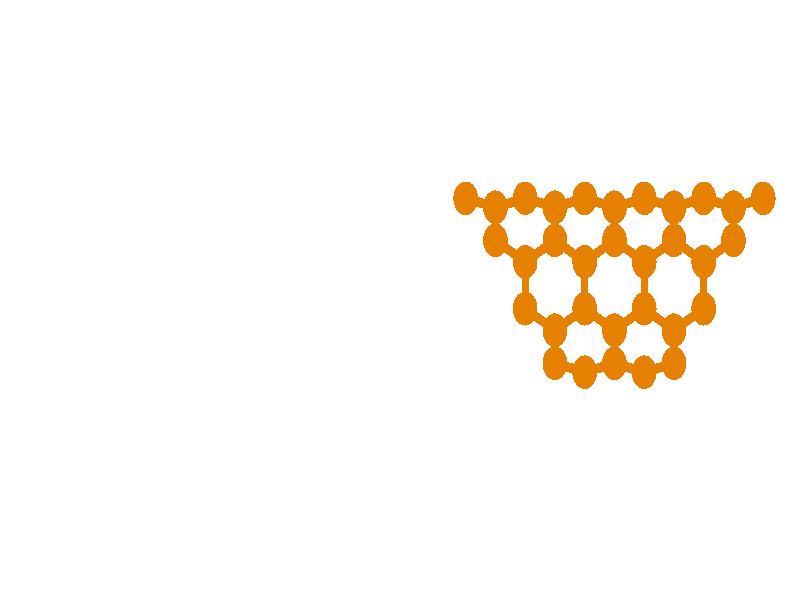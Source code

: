 // 
// Molecular graphics export from VMD 1.9.1
// http://www.ks.uiuc.edu/Research/vmd/
// Requires POV-Ray 3.5 or later
// 
// POV 3.x input script : E:/Users/Kevin Reiter/Documents/GitHub/promotion/daten/nanotori/a3.pov 
// try povray +W1920 +H1057 -IE:/Users/Kevin Reiter/Documents/GitHub/promotion/daten/nanotori/a3.pov -OE:/Users/Kevin Reiter/Documents/GitHub/promotion/daten/nanotori/a3.pov.tga +P +X +A +FT +C
#if (version < 3.5) 
#error "VMD POV3DisplayDevice has been compiled for POV-Ray 3.5 or above.\nPlease upgrade POV-Ray or recompile VMD."
#end 
#declare VMD_clip_on=array[3] {0, 0, 0};
#declare VMD_clip=array[3];
#declare VMD_scaledclip=array[3];
#declare VMD_line_width=0.0020;
#macro VMDC ( C1 )
  texture { pigment { rgbt C1 }}
#end
#macro VMD_point (P1, R1, C1)
  #local T = texture { finish { ambient 1.0 diffuse 0.0 phong 0.0 specular 0.0 } pigment { C1 } }
  #if(VMD_clip_on[2])
  intersection {
    sphere {P1, R1 texture {T} #if(VMD_clip_on[1]) clipped_by {VMD_clip[1]} #end no_shadow}
    VMD_clip[2]
  }
  #else
  sphere {P1, R1 texture {T} #if(VMD_clip_on[1]) clipped_by {VMD_clip[1]} #end no_shadow}
  #end
#end
#macro VMD_line (P1, P2, C1)
  #local T = texture { finish { ambient 1.0 diffuse 0.0 phong 0.0 specular 0.0 } pigment { C1 } }
  #if(VMD_clip_on[2])
  intersection {
    cylinder {P1, P2, VMD_line_width texture {T} #if(VMD_clip_on[1]) clipped_by {VMD_clip[1]} #end no_shadow}
    VMD_clip[2]
  }
  #else
  cylinder {P1, P2, VMD_line_width texture {T} #if(VMD_clip_on[1]) clipped_by {VMD_clip[1]} #end no_shadow}
  #end
#end
#macro VMD_sphere (P1, R1, C1)
  #local T = texture { pigment { C1 } }
  #if(VMD_clip_on[2])
  intersection {
    sphere {P1, R1 texture {T} #if(VMD_clip_on[1]) clipped_by {VMD_clip[1]} #end no_shadow}
    VMD_clip[2]
  }
  #else
  sphere {P1, R1 texture {T} #if(VMD_clip_on[1]) clipped_by {VMD_clip[1]} #end no_shadow}
  #end
#end
#macro VMD_cylinder (P1, P2, R1, C1, O1)
  #local T = texture { pigment { C1 } }
  #if(VMD_clip_on[2])
  intersection {
    cylinder {P1, P2, R1 #if(O1) open #end texture {T} #if(VMD_clip_on[1]) clipped_by {VMD_clip[1]} #end no_shadow}
    VMD_clip[2]
  }
  #else
  cylinder {P1, P2, R1 #if(O1) open #end texture {T} #if(VMD_clip_on[1]) clipped_by {VMD_clip[1]} #end no_shadow}
  #end
#end
#macro VMD_cone (P1, P2, R1, C1)
  #local T = texture { pigment { C1 } }
  #if(VMD_clip_on[2])
  intersection {
    cone {P1, R1, P2, VMD_line_width texture {T} #if(VMD_clip_on[1]) clipped_by {VMD_clip[1]} #end no_shadow}
    VMD_clip[2]
  }
  #else
  cone {P1, R1, P2, VMD_line_width texture {T} #if(VMD_clip_on[1]) clipped_by {VMD_clip[1]} #end no_shadow}
  #end
#end
#macro VMD_triangle (P1, P2, P3, N1, N2, N3, C1)
  #local T = texture { pigment { C1 } }
  smooth_triangle {P1, N1, P2, N2, P3, N3 texture {T} #if(VMD_clip_on[1]) clipped_by {VMD_clip[1]} #end no_shadow}
#end
#macro VMD_tricolor (P1, P2, P3, N1, N2, N3, C1, C2, C3)
  #local NX = P2-P1;
  #local NY = P3-P1;
  #local NZ = vcross(NX, NY);
  #local T = texture { pigment {
    average pigment_map {
      [1 gradient x color_map {[0 rgb 0] [1 C2*3]}]
      [1 gradient y color_map {[0 rgb 0] [1 C3*3]}]
      [1 gradient z color_map {[0 rgb 0] [1 C1*3]}]
    }
    matrix <1.01,0,1,0,1.01,1,0,0,1,-.002,-.002,-1>
    matrix <NX.x,NX.y,NX.z,NY.x,NY.y,NY.z,NZ.x,NZ.y,NZ.z,P1.x,P1.y,P1.z>
  } }
  smooth_triangle {P1, N1, P2, N2, P3, N3 texture {T} #if(VMD_clip_on[1]) clipped_by {VMD_clip[1]} #end no_shadow}
#end
camera {
  orthographic
  location <0.0000, 0.0000, -2.0000>
  look_at <0.0000, 0.0000, 2.0000>
  up <0.0000, 3.0000, 0.0000>
  right <5.4494, 0.0000, 0.0000>
}
light_source { 
  <-0.1000, 0.1000, -1.0000> 
  color rgb<1.000, 1.000, 1.000> 
  parallel 
  point_at <0.0, 0.0, 0.0> 
}
light_source { 
  <1.0000, 2.0000, -0.5000> 
  color rgb<1.000, 1.000, 1.000> 
  parallel 
  point_at <0.0, 0.0, 0.0> 
}
background {
  color rgb<1.000, 1.000, 1.000>
}
#default { texture {
 finish { ambient 0.000 diffuse 0.650 phong 0.1 phong_size 40.000 specular 0.500 }
} }
#declare VMD_line_width=0.0020;
// MoleculeID: 12 ReprID: 0 Beginning CPK
// MoleculeID: 12 ReprID: 0 Beginning VDW
VMD_sphere(<0.4473,0.5085,0.1166>,0.0839,rgbt<0.900,0.500,0.000,0.000>)
VMD_sphere(<0.4473,0.5083,-0.1173>,0.0839,rgbt<0.900,0.500,0.000,0.000>)
VMD_sphere(<0.6500,0.2987,0.3900>,0.0839,rgbt<0.900,0.500,0.000,0.000>)
VMD_sphere(<0.6500,0.4639,0.2244>,0.0839,rgbt<0.900,0.500,0.000,0.000>)
VMD_sphere(<0.8527,0.5085,0.1166>,0.0839,rgbt<0.900,0.500,0.000,0.000>)
VMD_sphere(<0.8527,0.5083,-0.1173>,0.0839,rgbt<0.900,0.500,0.000,0.000>)
VMD_sphere(<0.6500,0.4635,-0.2251>,0.0839,rgbt<0.900,0.500,0.000,0.000>)
VMD_sphere(<0.6500,0.2980,-0.3903>,0.0839,rgbt<0.900,0.500,0.000,0.000>)
VMD_sphere(<0.8527,0.1901,-0.4348>,0.0839,rgbt<0.900,0.500,0.000,0.000>)
VMD_sphere(<0.8527,-0.0437,-0.4346>,0.0839,rgbt<0.900,0.500,0.000,0.000>)
VMD_sphere(<0.8527,-0.0429,0.4349>,0.0839,rgbt<0.900,0.500,0.000,0.000>)
VMD_sphere(<0.8527,0.1910,0.4347>,0.0839,rgbt<0.900,0.500,0.000,0.000>)
VMD_sphere(<1.0554,0.2987,0.3900>,0.0839,rgbt<0.900,0.500,0.000,0.000>)
VMD_sphere(<1.0554,0.4639,0.2244>,0.0839,rgbt<0.900,0.500,0.000,0.000>)
VMD_sphere(<1.2581,0.5085,0.1166>,0.0839,rgbt<0.900,0.500,0.000,0.000>)
VMD_sphere(<1.2581,0.5083,-0.1173>,0.0839,rgbt<0.900,0.500,0.000,0.000>)
VMD_sphere(<1.0554,0.4635,-0.2251>,0.0839,rgbt<0.900,0.500,0.000,0.000>)
VMD_sphere(<1.0554,0.2980,-0.3903>,0.0839,rgbt<0.900,0.500,0.000,0.000>)
VMD_sphere(<1.2581,0.1901,-0.4348>,0.0839,rgbt<0.900,0.500,0.000,0.000>)
VMD_sphere(<1.2581,-0.0437,-0.4346>,0.0839,rgbt<0.900,0.500,0.000,0.000>)
VMD_sphere(<1.0554,-0.1515,-0.3899>,0.0839,rgbt<0.900,0.500,0.000,0.000>)
VMD_sphere(<1.0554,-0.3167,-0.2243>,0.0839,rgbt<0.900,0.500,0.000,0.000>)
VMD_sphere(<1.2581,-0.3613,-0.1165>,0.0839,rgbt<0.900,0.500,0.000,0.000>)
VMD_sphere(<1.2581,-0.3611,0.1174>,0.0839,rgbt<0.900,0.500,0.000,0.000>)
VMD_sphere(<1.0554,-0.3163,0.2252>,0.0839,rgbt<0.900,0.500,0.000,0.000>)
VMD_sphere(<1.0554,-0.1508,0.3904>,0.0839,rgbt<0.900,0.500,0.000,0.000>)
VMD_sphere(<1.2581,-0.0429,0.4349>,0.0839,rgbt<0.900,0.500,0.000,0.000>)
VMD_sphere(<1.2581,0.1910,0.4347>,0.0839,rgbt<0.900,0.500,0.000,0.000>)
VMD_sphere(<1.4607,0.2987,0.3900>,0.0839,rgbt<0.900,0.500,0.000,0.000>)
VMD_sphere(<1.4607,0.4639,0.2244>,0.0839,rgbt<0.900,0.500,0.000,0.000>)
VMD_sphere(<1.6634,0.5085,0.1166>,0.0839,rgbt<0.900,0.500,0.000,0.000>)
VMD_sphere(<1.6634,0.5083,-0.1173>,0.0839,rgbt<0.900,0.500,0.000,0.000>)
VMD_sphere(<1.4607,0.4635,-0.2251>,0.0839,rgbt<0.900,0.500,0.000,0.000>)
VMD_sphere(<1.4607,0.2980,-0.3903>,0.0839,rgbt<0.900,0.500,0.000,0.000>)
VMD_sphere(<1.6634,0.1901,-0.4348>,0.0839,rgbt<0.900,0.500,0.000,0.000>)
VMD_sphere(<1.6634,-0.0437,-0.4346>,0.0839,rgbt<0.900,0.500,0.000,0.000>)
VMD_sphere(<1.4607,-0.1515,-0.3899>,0.0839,rgbt<0.900,0.500,0.000,0.000>)
VMD_sphere(<1.4607,-0.3167,-0.2243>,0.0839,rgbt<0.900,0.500,0.000,0.000>)
VMD_sphere(<1.6634,-0.3613,-0.1165>,0.0839,rgbt<0.900,0.500,0.000,0.000>)
VMD_sphere(<1.6634,-0.3611,0.1174>,0.0839,rgbt<0.900,0.500,0.000,0.000>)
VMD_sphere(<1.4607,-0.3163,0.2252>,0.0839,rgbt<0.900,0.500,0.000,0.000>)
VMD_sphere(<1.4607,-0.1508,0.3904>,0.0839,rgbt<0.900,0.500,0.000,0.000>)
VMD_sphere(<1.6634,-0.0429,0.4349>,0.0839,rgbt<0.900,0.500,0.000,0.000>)
VMD_sphere(<1.6634,0.1910,0.4347>,0.0839,rgbt<0.900,0.500,0.000,0.000>)
VMD_sphere(<1.8661,0.2987,0.3900>,0.0839,rgbt<0.900,0.500,0.000,0.000>)
VMD_sphere(<1.8661,0.4639,0.2244>,0.0839,rgbt<0.900,0.500,0.000,0.000>)
VMD_sphere(<2.0688,0.5085,0.1166>,0.0839,rgbt<0.900,0.500,0.000,0.000>)
VMD_sphere(<2.0688,0.5083,-0.1173>,0.0839,rgbt<0.900,0.500,0.000,0.000>)
VMD_sphere(<1.8661,0.4635,-0.2251>,0.0839,rgbt<0.900,0.500,0.000,0.000>)
VMD_sphere(<1.8661,0.2980,-0.3903>,0.0839,rgbt<0.900,0.500,0.000,0.000>)
VMD_sphere(<2.0688,0.1901,-0.4348>,0.0839,rgbt<0.900,0.500,0.000,0.000>)
VMD_sphere(<2.0688,-0.0437,-0.4346>,0.0839,rgbt<0.900,0.500,0.000,0.000>)
VMD_sphere(<1.8661,-0.1515,-0.3899>,0.0839,rgbt<0.900,0.500,0.000,0.000>)
VMD_sphere(<1.8661,-0.3167,-0.2243>,0.0839,rgbt<0.900,0.500,0.000,0.000>)
VMD_sphere(<1.8661,-0.3163,0.2252>,0.0839,rgbt<0.900,0.500,0.000,0.000>)
VMD_sphere(<1.8661,-0.1508,0.3904>,0.0839,rgbt<0.900,0.500,0.000,0.000>)
VMD_sphere(<2.0688,-0.0429,0.4349>,0.0839,rgbt<0.900,0.500,0.000,0.000>)
VMD_sphere(<2.0688,0.1910,0.4347>,0.0839,rgbt<0.900,0.500,0.000,0.000>)
VMD_sphere(<2.2715,0.2987,0.3900>,0.0839,rgbt<0.900,0.500,0.000,0.000>)
VMD_sphere(<2.2715,0.4639,0.2244>,0.0839,rgbt<0.900,0.500,0.000,0.000>)
VMD_sphere(<2.4742,0.5085,0.1166>,0.0839,rgbt<0.900,0.500,0.000,0.000>)
VMD_sphere(<2.4742,0.5083,-0.1173>,0.0839,rgbt<0.900,0.500,0.000,0.000>)
VMD_sphere(<2.2715,0.4635,-0.2251>,0.0839,rgbt<0.900,0.500,0.000,0.000>)
VMD_sphere(<2.2715,0.2980,-0.3903>,0.0839,rgbt<0.900,0.500,0.000,0.000>)
VMD_cylinder(<0.447315,0.508501,0.116572>,<0.447315,0.508391,-0.000366411>0.0247,rgbt<0.900,0.500,0.000,0.000>,1)
VMD_cylinder(<0.447315,0.508501,0.116572>,<0.548658,0.486224,0.170497>0.0247,rgbt<0.900,0.500,0.000,0.000>,1)
VMD_cylinder(<0.447315,0.508281,-0.117305>,<0.548658,0.485902,-0.171188>0.0247,rgbt<0.900,0.500,0.000,0.000>,1)
VMD_cylinder(<0.447315,0.508281,-0.117305>,<0.447315,0.508391,-0.000366411>0.0247,rgbt<0.900,0.500,0.000,0.000>,1)
VMD_cylinder(<0.65,0.298727,0.389955>,<0.65,0.381337,0.307189>0.0247,rgbt<0.900,0.500,0.000,0.000>,1)
VMD_cylinder(<0.65,0.298727,0.389955>,<0.751343,0.244844,0.412333>0.0247,rgbt<0.900,0.500,0.000,0.000>,1)
VMD_cylinder(<0.65,0.463947,0.224422>,<0.65,0.381337,0.307189>0.0247,rgbt<0.900,0.500,0.000,0.000>,1)
VMD_cylinder(<0.65,0.463947,0.224422>,<0.548658,0.486224,0.170497>0.0247,rgbt<0.900,0.500,0.000,0.000>,1)
VMD_cylinder(<0.65,0.463947,0.224422>,<0.751343,0.486224,0.170497>0.0247,rgbt<0.900,0.500,0.000,0.000>,1)
VMD_cylinder(<0.852686,0.508501,0.116572>,<0.954028,0.486224,0.170497>0.0247,rgbt<0.900,0.500,0.000,0.000>,1)
VMD_cylinder(<0.852686,0.508501,0.116572>,<0.751343,0.486224,0.170497>0.0247,rgbt<0.900,0.500,0.000,0.000>,1)
VMD_cylinder(<0.852686,0.508501,0.116572>,<0.852686,0.508391,-0.000366411>0.0247,rgbt<0.900,0.500,0.000,0.000>,1)
VMD_cylinder(<0.852686,0.508281,-0.117305>,<0.751343,0.485902,-0.171188>0.0247,rgbt<0.900,0.500,0.000,0.000>,1)
VMD_cylinder(<0.852686,0.508281,-0.117305>,<0.954028,0.485902,-0.171188>0.0247,rgbt<0.900,0.500,0.000,0.000>,1)
VMD_cylinder(<0.852686,0.508281,-0.117305>,<0.852686,0.508391,-0.000366411>0.0247,rgbt<0.900,0.500,0.000,0.000>,1)
VMD_cylinder(<0.65,0.463524,-0.225071>,<0.548658,0.485902,-0.171188>0.0247,rgbt<0.900,0.500,0.000,0.000>,1)
VMD_cylinder(<0.65,0.463524,-0.225071>,<0.751343,0.485902,-0.171188>0.0247,rgbt<0.900,0.500,0.000,0.000>,1)
VMD_cylinder(<0.65,0.463524,-0.225071>,<0.65,0.380757,-0.307681>0.0247,rgbt<0.900,0.500,0.000,0.000>,1)
VMD_cylinder(<0.65,0.297991,-0.390291>,<0.65,0.380757,-0.307681>0.0247,rgbt<0.900,0.500,0.000,0.000>,1)
VMD_cylinder(<0.65,0.297991,-0.390291>,<0.751343,0.244066,-0.412568>0.0247,rgbt<0.900,0.500,0.000,0.000>,1)
VMD_cylinder(<0.852686,0.19014,-0.434845>,<0.954028,0.244066,-0.412568>0.0247,rgbt<0.900,0.500,0.000,0.000>,1)
VMD_cylinder(<0.852686,0.19014,-0.434845>,<0.751343,0.244066,-0.412568>0.0247,rgbt<0.900,0.500,0.000,0.000>,1)
VMD_cylinder(<0.852686,0.19014,-0.434845>,<0.852686,0.0732016,-0.434735>0.0247,rgbt<0.900,0.500,0.000,0.000>,1)
VMD_cylinder(<0.852686,-0.0437373,-0.434624>,<0.954028,-0.0976205,-0.412246>0.0247,rgbt<0.900,0.500,0.000,0.000>,1)
VMD_cylinder(<0.852686,-0.0437373,-0.434624>,<0.852686,0.0732016,-0.434735>0.0247,rgbt<0.900,0.500,0.000,0.000>,1)
VMD_cylinder(<0.852686,-0.0429158,0.434933>,<0.852686,0.0740222,0.434822>0.0247,rgbt<0.900,0.500,0.000,0.000>,1)
VMD_cylinder(<0.852686,-0.0429158,0.434933>,<0.954028,-0.0968411,0.412655>0.0247,rgbt<0.900,0.500,0.000,0.000>,1)
VMD_cylinder(<0.852686,0.19096,0.434712>,<0.751343,0.244844,0.412333>0.0247,rgbt<0.900,0.500,0.000,0.000>,1)
VMD_cylinder(<0.852686,0.19096,0.434712>,<0.852686,0.0740222,0.434822>0.0247,rgbt<0.900,0.500,0.000,0.000>,1)
VMD_cylinder(<0.852686,0.19096,0.434712>,<0.954028,0.244844,0.412333>0.0247,rgbt<0.900,0.500,0.000,0.000>,1)
VMD_cylinder(<1.05537,0.298727,0.389955>,<1.05537,0.381337,0.307189>0.0247,rgbt<0.900,0.500,0.000,0.000>,1)
VMD_cylinder(<1.05537,0.298727,0.389955>,<1.15671,0.244844,0.412333>0.0247,rgbt<0.900,0.500,0.000,0.000>,1)
VMD_cylinder(<1.05537,0.298727,0.389955>,<0.954028,0.244844,0.412333>0.0247,rgbt<0.900,0.500,0.000,0.000>,1)
VMD_cylinder(<1.05537,0.463947,0.224422>,<1.05537,0.381337,0.307189>0.0247,rgbt<0.900,0.500,0.000,0.000>,1)
VMD_cylinder(<1.05537,0.463947,0.224422>,<0.954028,0.486224,0.170497>0.0247,rgbt<0.900,0.500,0.000,0.000>,1)
VMD_cylinder(<1.05537,0.463947,0.224422>,<1.15671,0.486224,0.170497>0.0247,rgbt<0.900,0.500,0.000,0.000>,1)
VMD_cylinder(<1.25806,0.508501,0.116572>,<1.3594,0.486224,0.170497>0.0247,rgbt<0.900,0.500,0.000,0.000>,1)
VMD_cylinder(<1.25806,0.508501,0.116572>,<1.15671,0.486224,0.170497>0.0247,rgbt<0.900,0.500,0.000,0.000>,1)
VMD_cylinder(<1.25806,0.508501,0.116572>,<1.25806,0.508391,-0.000366411>0.0247,rgbt<0.900,0.500,0.000,0.000>,1)
VMD_cylinder(<1.25806,0.508281,-0.117305>,<1.25806,0.508391,-0.000366411>0.0247,rgbt<0.900,0.500,0.000,0.000>,1)
VMD_cylinder(<1.25806,0.508281,-0.117305>,<1.3594,0.485902,-0.171188>0.0247,rgbt<0.900,0.500,0.000,0.000>,1)
VMD_cylinder(<1.25806,0.508281,-0.117305>,<1.15671,0.485902,-0.171188>0.0247,rgbt<0.900,0.500,0.000,0.000>,1)
VMD_cylinder(<1.05537,0.463524,-0.225071>,<1.05537,0.380757,-0.307681>0.0247,rgbt<0.900,0.500,0.000,0.000>,1)
VMD_cylinder(<1.05537,0.463524,-0.225071>,<0.954028,0.485902,-0.171188>0.0247,rgbt<0.900,0.500,0.000,0.000>,1)
VMD_cylinder(<1.05537,0.463524,-0.225071>,<1.15671,0.485902,-0.171188>0.0247,rgbt<0.900,0.500,0.000,0.000>,1)
VMD_cylinder(<1.05537,0.297991,-0.390291>,<0.954028,0.244066,-0.412568>0.0247,rgbt<0.900,0.500,0.000,0.000>,1)
VMD_cylinder(<1.05537,0.297991,-0.390291>,<1.05537,0.380757,-0.307681>0.0247,rgbt<0.900,0.500,0.000,0.000>,1)
VMD_cylinder(<1.05537,0.297991,-0.390291>,<1.15671,0.244066,-0.412568>0.0247,rgbt<0.900,0.500,0.000,0.000>,1)
VMD_cylinder(<1.25806,0.19014,-0.434845>,<1.15671,0.244066,-0.412568>0.0247,rgbt<0.900,0.500,0.000,0.000>,1)
VMD_cylinder(<1.25806,0.19014,-0.434845>,<1.25806,0.0732016,-0.434735>0.0247,rgbt<0.900,0.500,0.000,0.000>,1)
VMD_cylinder(<1.25806,0.19014,-0.434845>,<1.3594,0.244066,-0.412568>0.0247,rgbt<0.900,0.500,0.000,0.000>,1)
VMD_cylinder(<1.25806,-0.0437373,-0.434624>,<1.25806,0.0732016,-0.434735>0.0247,rgbt<0.900,0.500,0.000,0.000>,1)
VMD_cylinder(<1.25806,-0.0437373,-0.434624>,<1.3594,-0.0976205,-0.412246>0.0247,rgbt<0.900,0.500,0.000,0.000>,1)
VMD_cylinder(<1.25806,-0.0437373,-0.434624>,<1.15671,-0.0976205,-0.412246>0.0247,rgbt<0.900,0.500,0.000,0.000>,1)
VMD_cylinder(<1.05537,-0.151504,-0.389867>,<0.954028,-0.0976205,-0.412246>0.0247,rgbt<0.900,0.500,0.000,0.000>,1)
VMD_cylinder(<1.05537,-0.151504,-0.389867>,<1.15671,-0.0976205,-0.412246>0.0247,rgbt<0.900,0.500,0.000,0.000>,1)
VMD_cylinder(<1.05537,-0.151504,-0.389867>,<1.05537,-0.234113,-0.307101>0.0247,rgbt<0.900,0.500,0.000,0.000>,1)
VMD_cylinder(<1.05537,-0.316722,-0.224335>,<1.05537,-0.234113,-0.307101>0.0247,rgbt<0.900,0.500,0.000,0.000>,1)
VMD_cylinder(<1.05537,-0.316722,-0.224335>,<1.15671,-0.339,-0.17041>0.0247,rgbt<0.900,0.500,0.000,0.000>,1)
VMD_cylinder(<1.25806,-0.361277,-0.116485>,<1.25806,-0.361167,0.000453502>0.0247,rgbt<0.900,0.500,0.000,0.000>,1)
VMD_cylinder(<1.25806,-0.361277,-0.116485>,<1.3594,-0.339,-0.17041>0.0247,rgbt<0.900,0.500,0.000,0.000>,1)
VMD_cylinder(<1.25806,-0.361277,-0.116485>,<1.15671,-0.339,-0.17041>0.0247,rgbt<0.900,0.500,0.000,0.000>,1)
VMD_cylinder(<1.25806,-0.361056,0.117392>,<1.15671,-0.338677,0.171275>0.0247,rgbt<0.900,0.500,0.000,0.000>,1)
VMD_cylinder(<1.25806,-0.361056,0.117392>,<1.25806,-0.361167,0.000453502>0.0247,rgbt<0.900,0.500,0.000,0.000>,1)
VMD_cylinder(<1.25806,-0.361056,0.117392>,<1.3594,-0.338677,0.171275>0.0247,rgbt<0.900,0.500,0.000,0.000>,1)
VMD_cylinder(<1.05537,-0.316298,0.225159>,<1.05537,-0.233532,0.307769>0.0247,rgbt<0.900,0.500,0.000,0.000>,1)
VMD_cylinder(<1.05537,-0.316298,0.225159>,<1.15671,-0.338677,0.171275>0.0247,rgbt<0.900,0.500,0.000,0.000>,1)
VMD_cylinder(<1.05537,-0.150766,0.390378>,<0.954028,-0.0968411,0.412655>0.0247,rgbt<0.900,0.500,0.000,0.000>,1)
VMD_cylinder(<1.05537,-0.150766,0.390378>,<1.15671,-0.0968411,0.412655>0.0247,rgbt<0.900,0.500,0.000,0.000>,1)
VMD_cylinder(<1.05537,-0.150766,0.390378>,<1.05537,-0.233532,0.307769>0.0247,rgbt<0.900,0.500,0.000,0.000>,1)
VMD_cylinder(<1.25806,-0.0429158,0.434933>,<1.25806,0.0740222,0.434822>0.0247,rgbt<0.900,0.500,0.000,0.000>,1)
VMD_cylinder(<1.25806,-0.0429158,0.434933>,<1.3594,-0.0968411,0.412655>0.0247,rgbt<0.900,0.500,0.000,0.000>,1)
VMD_cylinder(<1.25806,-0.0429158,0.434933>,<1.15671,-0.0968411,0.412655>0.0247,rgbt<0.900,0.500,0.000,0.000>,1)
VMD_cylinder(<1.25806,0.19096,0.434712>,<1.15671,0.244844,0.412333>0.0247,rgbt<0.900,0.500,0.000,0.000>,1)
VMD_cylinder(<1.25806,0.19096,0.434712>,<1.25806,0.0740222,0.434822>0.0247,rgbt<0.900,0.500,0.000,0.000>,1)
VMD_cylinder(<1.25806,0.19096,0.434712>,<1.3594,0.244844,0.412333>0.0247,rgbt<0.900,0.500,0.000,0.000>,1)
VMD_cylinder(<1.46074,0.298727,0.389955>,<1.56208,0.244844,0.412333>0.0247,rgbt<0.900,0.500,0.000,0.000>,1)
VMD_cylinder(<1.46074,0.298727,0.389955>,<1.3594,0.244844,0.412333>0.0247,rgbt<0.900,0.500,0.000,0.000>,1)
VMD_cylinder(<1.46074,0.298727,0.389955>,<1.46074,0.381337,0.307189>0.0247,rgbt<0.900,0.500,0.000,0.000>,1)
VMD_cylinder(<1.46074,0.463947,0.224422>,<1.56208,0.486224,0.170497>0.0247,rgbt<0.900,0.500,0.000,0.000>,1)
VMD_cylinder(<1.46074,0.463947,0.224422>,<1.3594,0.486224,0.170497>0.0247,rgbt<0.900,0.500,0.000,0.000>,1)
VMD_cylinder(<1.46074,0.463947,0.224422>,<1.46074,0.381337,0.307189>0.0247,rgbt<0.900,0.500,0.000,0.000>,1)
VMD_cylinder(<1.66343,0.508501,0.116572>,<1.56208,0.486224,0.170497>0.0247,rgbt<0.900,0.500,0.000,0.000>,1)
VMD_cylinder(<1.66343,0.508501,0.116572>,<1.76477,0.486224,0.170497>0.0247,rgbt<0.900,0.500,0.000,0.000>,1)
VMD_cylinder(<1.66343,0.508501,0.116572>,<1.66343,0.508391,-0.000366411>0.0247,rgbt<0.900,0.500,0.000,0.000>,1)
VMD_cylinder(<1.66343,0.508281,-0.117305>,<1.56208,0.485902,-0.171188>0.0247,rgbt<0.900,0.500,0.000,0.000>,1)
VMD_cylinder(<1.66343,0.508281,-0.117305>,<1.66343,0.508391,-0.000366411>0.0247,rgbt<0.900,0.500,0.000,0.000>,1)
VMD_cylinder(<1.66343,0.508281,-0.117305>,<1.76477,0.485902,-0.171188>0.0247,rgbt<0.900,0.500,0.000,0.000>,1)
VMD_cylinder(<1.46074,0.463524,-0.225071>,<1.56208,0.485902,-0.171188>0.0247,rgbt<0.900,0.500,0.000,0.000>,1)
VMD_cylinder(<1.46074,0.463524,-0.225071>,<1.3594,0.485902,-0.171188>0.0247,rgbt<0.900,0.500,0.000,0.000>,1)
VMD_cylinder(<1.46074,0.463524,-0.225071>,<1.46074,0.380757,-0.307681>0.0247,rgbt<0.900,0.500,0.000,0.000>,1)
VMD_cylinder(<1.46074,0.297991,-0.390291>,<1.56208,0.244066,-0.412568>0.0247,rgbt<0.900,0.500,0.000,0.000>,1)
VMD_cylinder(<1.46074,0.297991,-0.390291>,<1.46074,0.380757,-0.307681>0.0247,rgbt<0.900,0.500,0.000,0.000>,1)
VMD_cylinder(<1.46074,0.297991,-0.390291>,<1.3594,0.244066,-0.412568>0.0247,rgbt<0.900,0.500,0.000,0.000>,1)
VMD_cylinder(<1.66343,0.19014,-0.434845>,<1.66343,0.0732016,-0.434735>0.0247,rgbt<0.900,0.500,0.000,0.000>,1)
VMD_cylinder(<1.66343,0.19014,-0.434845>,<1.56208,0.244066,-0.412568>0.0247,rgbt<0.900,0.500,0.000,0.000>,1)
VMD_cylinder(<1.66343,0.19014,-0.434845>,<1.76477,0.244066,-0.412568>0.0247,rgbt<0.900,0.500,0.000,0.000>,1)
VMD_cylinder(<1.66343,-0.0437373,-0.434624>,<1.56208,-0.0976205,-0.412246>0.0247,rgbt<0.900,0.500,0.000,0.000>,1)
VMD_cylinder(<1.66343,-0.0437373,-0.434624>,<1.66343,0.0732016,-0.434735>0.0247,rgbt<0.900,0.500,0.000,0.000>,1)
VMD_cylinder(<1.66343,-0.0437373,-0.434624>,<1.76477,-0.0976205,-0.412246>0.0247,rgbt<0.900,0.500,0.000,0.000>,1)
VMD_cylinder(<1.46074,-0.151504,-0.389867>,<1.56208,-0.0976205,-0.412246>0.0247,rgbt<0.900,0.500,0.000,0.000>,1)
VMD_cylinder(<1.46074,-0.151504,-0.389867>,<1.3594,-0.0976205,-0.412246>0.0247,rgbt<0.900,0.500,0.000,0.000>,1)
VMD_cylinder(<1.46074,-0.151504,-0.389867>,<1.46074,-0.234113,-0.307101>0.0247,rgbt<0.900,0.500,0.000,0.000>,1)
VMD_cylinder(<1.46074,-0.316722,-0.224335>,<1.56208,-0.339,-0.17041>0.0247,rgbt<0.900,0.500,0.000,0.000>,1)
VMD_cylinder(<1.46074,-0.316722,-0.224335>,<1.46074,-0.234113,-0.307101>0.0247,rgbt<0.900,0.500,0.000,0.000>,1)
VMD_cylinder(<1.46074,-0.316722,-0.224335>,<1.3594,-0.339,-0.17041>0.0247,rgbt<0.900,0.500,0.000,0.000>,1)
VMD_cylinder(<1.66343,-0.361277,-0.116485>,<1.56208,-0.339,-0.17041>0.0247,rgbt<0.900,0.500,0.000,0.000>,1)
VMD_cylinder(<1.66343,-0.361277,-0.116485>,<1.66343,-0.361167,0.000453502>0.0247,rgbt<0.900,0.500,0.000,0.000>,1)
VMD_cylinder(<1.66343,-0.361277,-0.116485>,<1.76477,-0.339,-0.17041>0.0247,rgbt<0.900,0.500,0.000,0.000>,1)
VMD_cylinder(<1.66343,-0.361056,0.117392>,<1.66343,-0.361167,0.000453502>0.0247,rgbt<0.900,0.500,0.000,0.000>,1)
VMD_cylinder(<1.66343,-0.361056,0.117392>,<1.56208,-0.338677,0.171275>0.0247,rgbt<0.900,0.500,0.000,0.000>,1)
VMD_cylinder(<1.66343,-0.361056,0.117392>,<1.76477,-0.338677,0.171275>0.0247,rgbt<0.900,0.500,0.000,0.000>,1)
VMD_cylinder(<1.46074,-0.316298,0.225159>,<1.46074,-0.233532,0.307769>0.0247,rgbt<0.900,0.500,0.000,0.000>,1)
VMD_cylinder(<1.46074,-0.316298,0.225159>,<1.56208,-0.338677,0.171275>0.0247,rgbt<0.900,0.500,0.000,0.000>,1)
VMD_cylinder(<1.46074,-0.316298,0.225159>,<1.3594,-0.338677,0.171275>0.0247,rgbt<0.900,0.500,0.000,0.000>,1)
VMD_cylinder(<1.46074,-0.150766,0.390378>,<1.56208,-0.0968411,0.412655>0.0247,rgbt<0.900,0.500,0.000,0.000>,1)
VMD_cylinder(<1.46074,-0.150766,0.390378>,<1.3594,-0.0968411,0.412655>0.0247,rgbt<0.900,0.500,0.000,0.000>,1)
VMD_cylinder(<1.46074,-0.150766,0.390378>,<1.46074,-0.233532,0.307769>0.0247,rgbt<0.900,0.500,0.000,0.000>,1)
VMD_cylinder(<1.66343,-0.0429158,0.434933>,<1.56208,-0.0968411,0.412655>0.0247,rgbt<0.900,0.500,0.000,0.000>,1)
VMD_cylinder(<1.66343,-0.0429158,0.434933>,<1.66343,0.0740222,0.434822>0.0247,rgbt<0.900,0.500,0.000,0.000>,1)
VMD_cylinder(<1.66343,-0.0429158,0.434933>,<1.76477,-0.0968411,0.412655>0.0247,rgbt<0.900,0.500,0.000,0.000>,1)
VMD_cylinder(<1.66343,0.19096,0.434712>,<1.66343,0.0740222,0.434822>0.0247,rgbt<0.900,0.500,0.000,0.000>,1)
VMD_cylinder(<1.66343,0.19096,0.434712>,<1.56208,0.244844,0.412333>0.0247,rgbt<0.900,0.500,0.000,0.000>,1)
VMD_cylinder(<1.66343,0.19096,0.434712>,<1.76477,0.244844,0.412333>0.0247,rgbt<0.900,0.500,0.000,0.000>,1)
VMD_cylinder(<1.86611,0.298727,0.389955>,<1.96745,0.244844,0.412333>0.0247,rgbt<0.900,0.500,0.000,0.000>,1)
VMD_cylinder(<1.86611,0.298727,0.389955>,<1.76477,0.244844,0.412333>0.0247,rgbt<0.900,0.500,0.000,0.000>,1)
VMD_cylinder(<1.86611,0.298727,0.389955>,<1.86611,0.381337,0.307189>0.0247,rgbt<0.900,0.500,0.000,0.000>,1)
VMD_cylinder(<1.86611,0.463947,0.224422>,<1.96745,0.486224,0.170497>0.0247,rgbt<0.900,0.500,0.000,0.000>,1)
VMD_cylinder(<1.86611,0.463947,0.224422>,<1.76477,0.486224,0.170497>0.0247,rgbt<0.900,0.500,0.000,0.000>,1)
VMD_cylinder(<1.86611,0.463947,0.224422>,<1.86611,0.381337,0.307189>0.0247,rgbt<0.900,0.500,0.000,0.000>,1)
VMD_cylinder(<2.0688,0.508501,0.116572>,<1.96745,0.486224,0.170497>0.0247,rgbt<0.900,0.500,0.000,0.000>,1)
VMD_cylinder(<2.0688,0.508501,0.116572>,<2.17014,0.486224,0.170497>0.0247,rgbt<0.900,0.500,0.000,0.000>,1)
VMD_cylinder(<2.0688,0.508501,0.116572>,<2.0688,0.508391,-0.000366411>0.0247,rgbt<0.900,0.500,0.000,0.000>,1)
VMD_cylinder(<2.0688,0.508281,-0.117305>,<1.96745,0.485902,-0.171188>0.0247,rgbt<0.900,0.500,0.000,0.000>,1)
VMD_cylinder(<2.0688,0.508281,-0.117305>,<2.0688,0.508391,-0.000366411>0.0247,rgbt<0.900,0.500,0.000,0.000>,1)
VMD_cylinder(<2.0688,0.508281,-0.117305>,<2.17014,0.485902,-0.171188>0.0247,rgbt<0.900,0.500,0.000,0.000>,1)
VMD_cylinder(<1.86611,0.463524,-0.225071>,<1.96745,0.485902,-0.171188>0.0247,rgbt<0.900,0.500,0.000,0.000>,1)
VMD_cylinder(<1.86611,0.463524,-0.225071>,<1.76477,0.485902,-0.171188>0.0247,rgbt<0.900,0.500,0.000,0.000>,1)
VMD_cylinder(<1.86611,0.463524,-0.225071>,<1.86611,0.380757,-0.307681>0.0247,rgbt<0.900,0.500,0.000,0.000>,1)
VMD_cylinder(<1.86611,0.297991,-0.390291>,<1.96745,0.244066,-0.412568>0.0247,rgbt<0.900,0.500,0.000,0.000>,1)
VMD_cylinder(<1.86611,0.297991,-0.390291>,<1.86611,0.380757,-0.307681>0.0247,rgbt<0.900,0.500,0.000,0.000>,1)
VMD_cylinder(<1.86611,0.297991,-0.390291>,<1.76477,0.244066,-0.412568>0.0247,rgbt<0.900,0.500,0.000,0.000>,1)
VMD_cylinder(<2.0688,0.19014,-0.434845>,<2.0688,0.0732016,-0.434735>0.0247,rgbt<0.900,0.500,0.000,0.000>,1)
VMD_cylinder(<2.0688,0.19014,-0.434845>,<1.96745,0.244066,-0.412568>0.0247,rgbt<0.900,0.500,0.000,0.000>,1)
VMD_cylinder(<2.0688,0.19014,-0.434845>,<2.17014,0.244066,-0.412568>0.0247,rgbt<0.900,0.500,0.000,0.000>,1)
VMD_cylinder(<2.0688,-0.0437373,-0.434624>,<1.96745,-0.0976205,-0.412246>0.0247,rgbt<0.900,0.500,0.000,0.000>,1)
VMD_cylinder(<2.0688,-0.0437373,-0.434624>,<2.0688,0.0732016,-0.434735>0.0247,rgbt<0.900,0.500,0.000,0.000>,1)
VMD_cylinder(<1.86611,-0.151504,-0.389867>,<1.96745,-0.0976205,-0.412246>0.0247,rgbt<0.900,0.500,0.000,0.000>,1)
VMD_cylinder(<1.86611,-0.151504,-0.389867>,<1.76477,-0.0976205,-0.412246>0.0247,rgbt<0.900,0.500,0.000,0.000>,1)
VMD_cylinder(<1.86611,-0.151504,-0.389867>,<1.86611,-0.234113,-0.307101>0.0247,rgbt<0.900,0.500,0.000,0.000>,1)
VMD_cylinder(<1.86611,-0.316722,-0.224335>,<1.86611,-0.234113,-0.307101>0.0247,rgbt<0.900,0.500,0.000,0.000>,1)
VMD_cylinder(<1.86611,-0.316722,-0.224335>,<1.76477,-0.339,-0.17041>0.0247,rgbt<0.900,0.500,0.000,0.000>,1)
VMD_cylinder(<1.86611,-0.316298,0.225159>,<1.86611,-0.233532,0.307769>0.0247,rgbt<0.900,0.500,0.000,0.000>,1)
VMD_cylinder(<1.86611,-0.316298,0.225159>,<1.76477,-0.338677,0.171275>0.0247,rgbt<0.900,0.500,0.000,0.000>,1)
VMD_cylinder(<1.86611,-0.150766,0.390378>,<1.96745,-0.0968411,0.412655>0.0247,rgbt<0.900,0.500,0.000,0.000>,1)
VMD_cylinder(<1.86611,-0.150766,0.390378>,<1.76477,-0.0968411,0.412655>0.0247,rgbt<0.900,0.500,0.000,0.000>,1)
VMD_cylinder(<1.86611,-0.150766,0.390378>,<1.86611,-0.233532,0.307769>0.0247,rgbt<0.900,0.500,0.000,0.000>,1)
VMD_cylinder(<2.0688,-0.0429158,0.434933>,<1.96745,-0.0968411,0.412655>0.0247,rgbt<0.900,0.500,0.000,0.000>,1)
VMD_cylinder(<2.0688,-0.0429158,0.434933>,<2.0688,0.0740222,0.434822>0.0247,rgbt<0.900,0.500,0.000,0.000>,1)
VMD_cylinder(<2.0688,0.19096,0.434712>,<2.0688,0.0740222,0.434822>0.0247,rgbt<0.900,0.500,0.000,0.000>,1)
VMD_cylinder(<2.0688,0.19096,0.434712>,<1.96745,0.244844,0.412333>0.0247,rgbt<0.900,0.500,0.000,0.000>,1)
VMD_cylinder(<2.0688,0.19096,0.434712>,<2.17014,0.244844,0.412333>0.0247,rgbt<0.900,0.500,0.000,0.000>,1)
VMD_cylinder(<2.27148,0.298727,0.389955>,<2.17014,0.244844,0.412333>0.0247,rgbt<0.900,0.500,0.000,0.000>,1)
VMD_cylinder(<2.27148,0.298727,0.389955>,<2.27148,0.381337,0.307189>0.0247,rgbt<0.900,0.500,0.000,0.000>,1)
VMD_cylinder(<2.27148,0.463947,0.224422>,<2.37283,0.486224,0.170497>0.0247,rgbt<0.900,0.500,0.000,0.000>,1)
VMD_cylinder(<2.27148,0.463947,0.224422>,<2.17014,0.486224,0.170497>0.0247,rgbt<0.900,0.500,0.000,0.000>,1)
VMD_cylinder(<2.27148,0.463947,0.224422>,<2.27148,0.381337,0.307189>0.0247,rgbt<0.900,0.500,0.000,0.000>,1)
VMD_cylinder(<2.47417,0.508501,0.116572>,<2.37283,0.486224,0.170497>0.0247,rgbt<0.900,0.500,0.000,0.000>,1)
VMD_cylinder(<2.47417,0.508501,0.116572>,<2.47417,0.508391,-0.000366411>0.0247,rgbt<0.900,0.500,0.000,0.000>,1)
VMD_cylinder(<2.47417,0.508281,-0.117305>,<2.47417,0.508391,-0.000366411>0.0247,rgbt<0.900,0.500,0.000,0.000>,1)
VMD_cylinder(<2.47417,0.508281,-0.117305>,<2.37283,0.485902,-0.171188>0.0247,rgbt<0.900,0.500,0.000,0.000>,1)
VMD_cylinder(<2.27148,0.463524,-0.225071>,<2.37283,0.485902,-0.171188>0.0247,rgbt<0.900,0.500,0.000,0.000>,1)
VMD_cylinder(<2.27148,0.463524,-0.225071>,<2.17014,0.485902,-0.171188>0.0247,rgbt<0.900,0.500,0.000,0.000>,1)
VMD_cylinder(<2.27148,0.463524,-0.225071>,<2.27148,0.380757,-0.307681>0.0247,rgbt<0.900,0.500,0.000,0.000>,1)
VMD_cylinder(<2.27148,0.297991,-0.390291>,<2.27148,0.380757,-0.307681>0.0247,rgbt<0.900,0.500,0.000,0.000>,1)
VMD_cylinder(<2.27148,0.297991,-0.390291>,<2.17014,0.244066,-0.412568>0.0247,rgbt<0.900,0.500,0.000,0.000>,1)
// End of POV-Ray 3.x generation 
